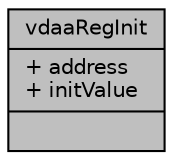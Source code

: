 digraph "vdaaRegInit"
{
  edge [fontname="Helvetica",fontsize="10",labelfontname="Helvetica",labelfontsize="10"];
  node [fontname="Helvetica",fontsize="10",shape=record];
  Node1 [label="{vdaaRegInit\n|+ address\l+ initValue\l|}",height=0.2,width=0.4,color="black", fillcolor="grey75", style="filled", fontcolor="black"];
}
